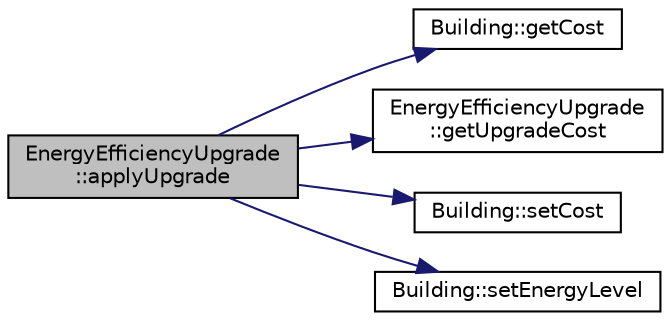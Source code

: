 digraph "EnergyEfficiencyUpgrade::applyUpgrade"
{
 // LATEX_PDF_SIZE
  edge [fontname="Helvetica",fontsize="10",labelfontname="Helvetica",labelfontsize="10"];
  node [fontname="Helvetica",fontsize="10",shape=record];
  rankdir="LR";
  Node1 [label="EnergyEfficiencyUpgrade\l::applyUpgrade",height=0.2,width=0.4,color="black", fillcolor="grey75", style="filled", fontcolor="black",tooltip="Applies an energy efficiency upgrade to the building."];
  Node1 -> Node2 [color="midnightblue",fontsize="10",style="solid",fontname="Helvetica"];
  Node2 [label="Building::getCost",height=0.2,width=0.4,color="black", fillcolor="white", style="filled",URL="$classBuilding.html#a55e45c369571a1cc9e4e883f726bdf1a",tooltip="Get building cost."];
  Node1 -> Node3 [color="midnightblue",fontsize="10",style="solid",fontname="Helvetica"];
  Node3 [label="EnergyEfficiencyUpgrade\l::getUpgradeCost",height=0.2,width=0.4,color="black", fillcolor="white", style="filled",URL="$classEnergyEfficiencyUpgrade.html#a88db7a0c850e6d1eb0197a5b9267e0d3",tooltip="Calculates the cost of the next upgrade."];
  Node1 -> Node4 [color="midnightblue",fontsize="10",style="solid",fontname="Helvetica"];
  Node4 [label="Building::setCost",height=0.2,width=0.4,color="black", fillcolor="white", style="filled",URL="$classBuilding.html#a3374cfa883f06044978a34a1e33339d9",tooltip=" "];
  Node1 -> Node5 [color="midnightblue",fontsize="10",style="solid",fontname="Helvetica"];
  Node5 [label="Building::setEnergyLevel",height=0.2,width=0.4,color="black", fillcolor="white", style="filled",URL="$classBuilding.html#a3f9f9b6b17fb747bce7e8d74e3d5b2ba",tooltip=" "];
}
